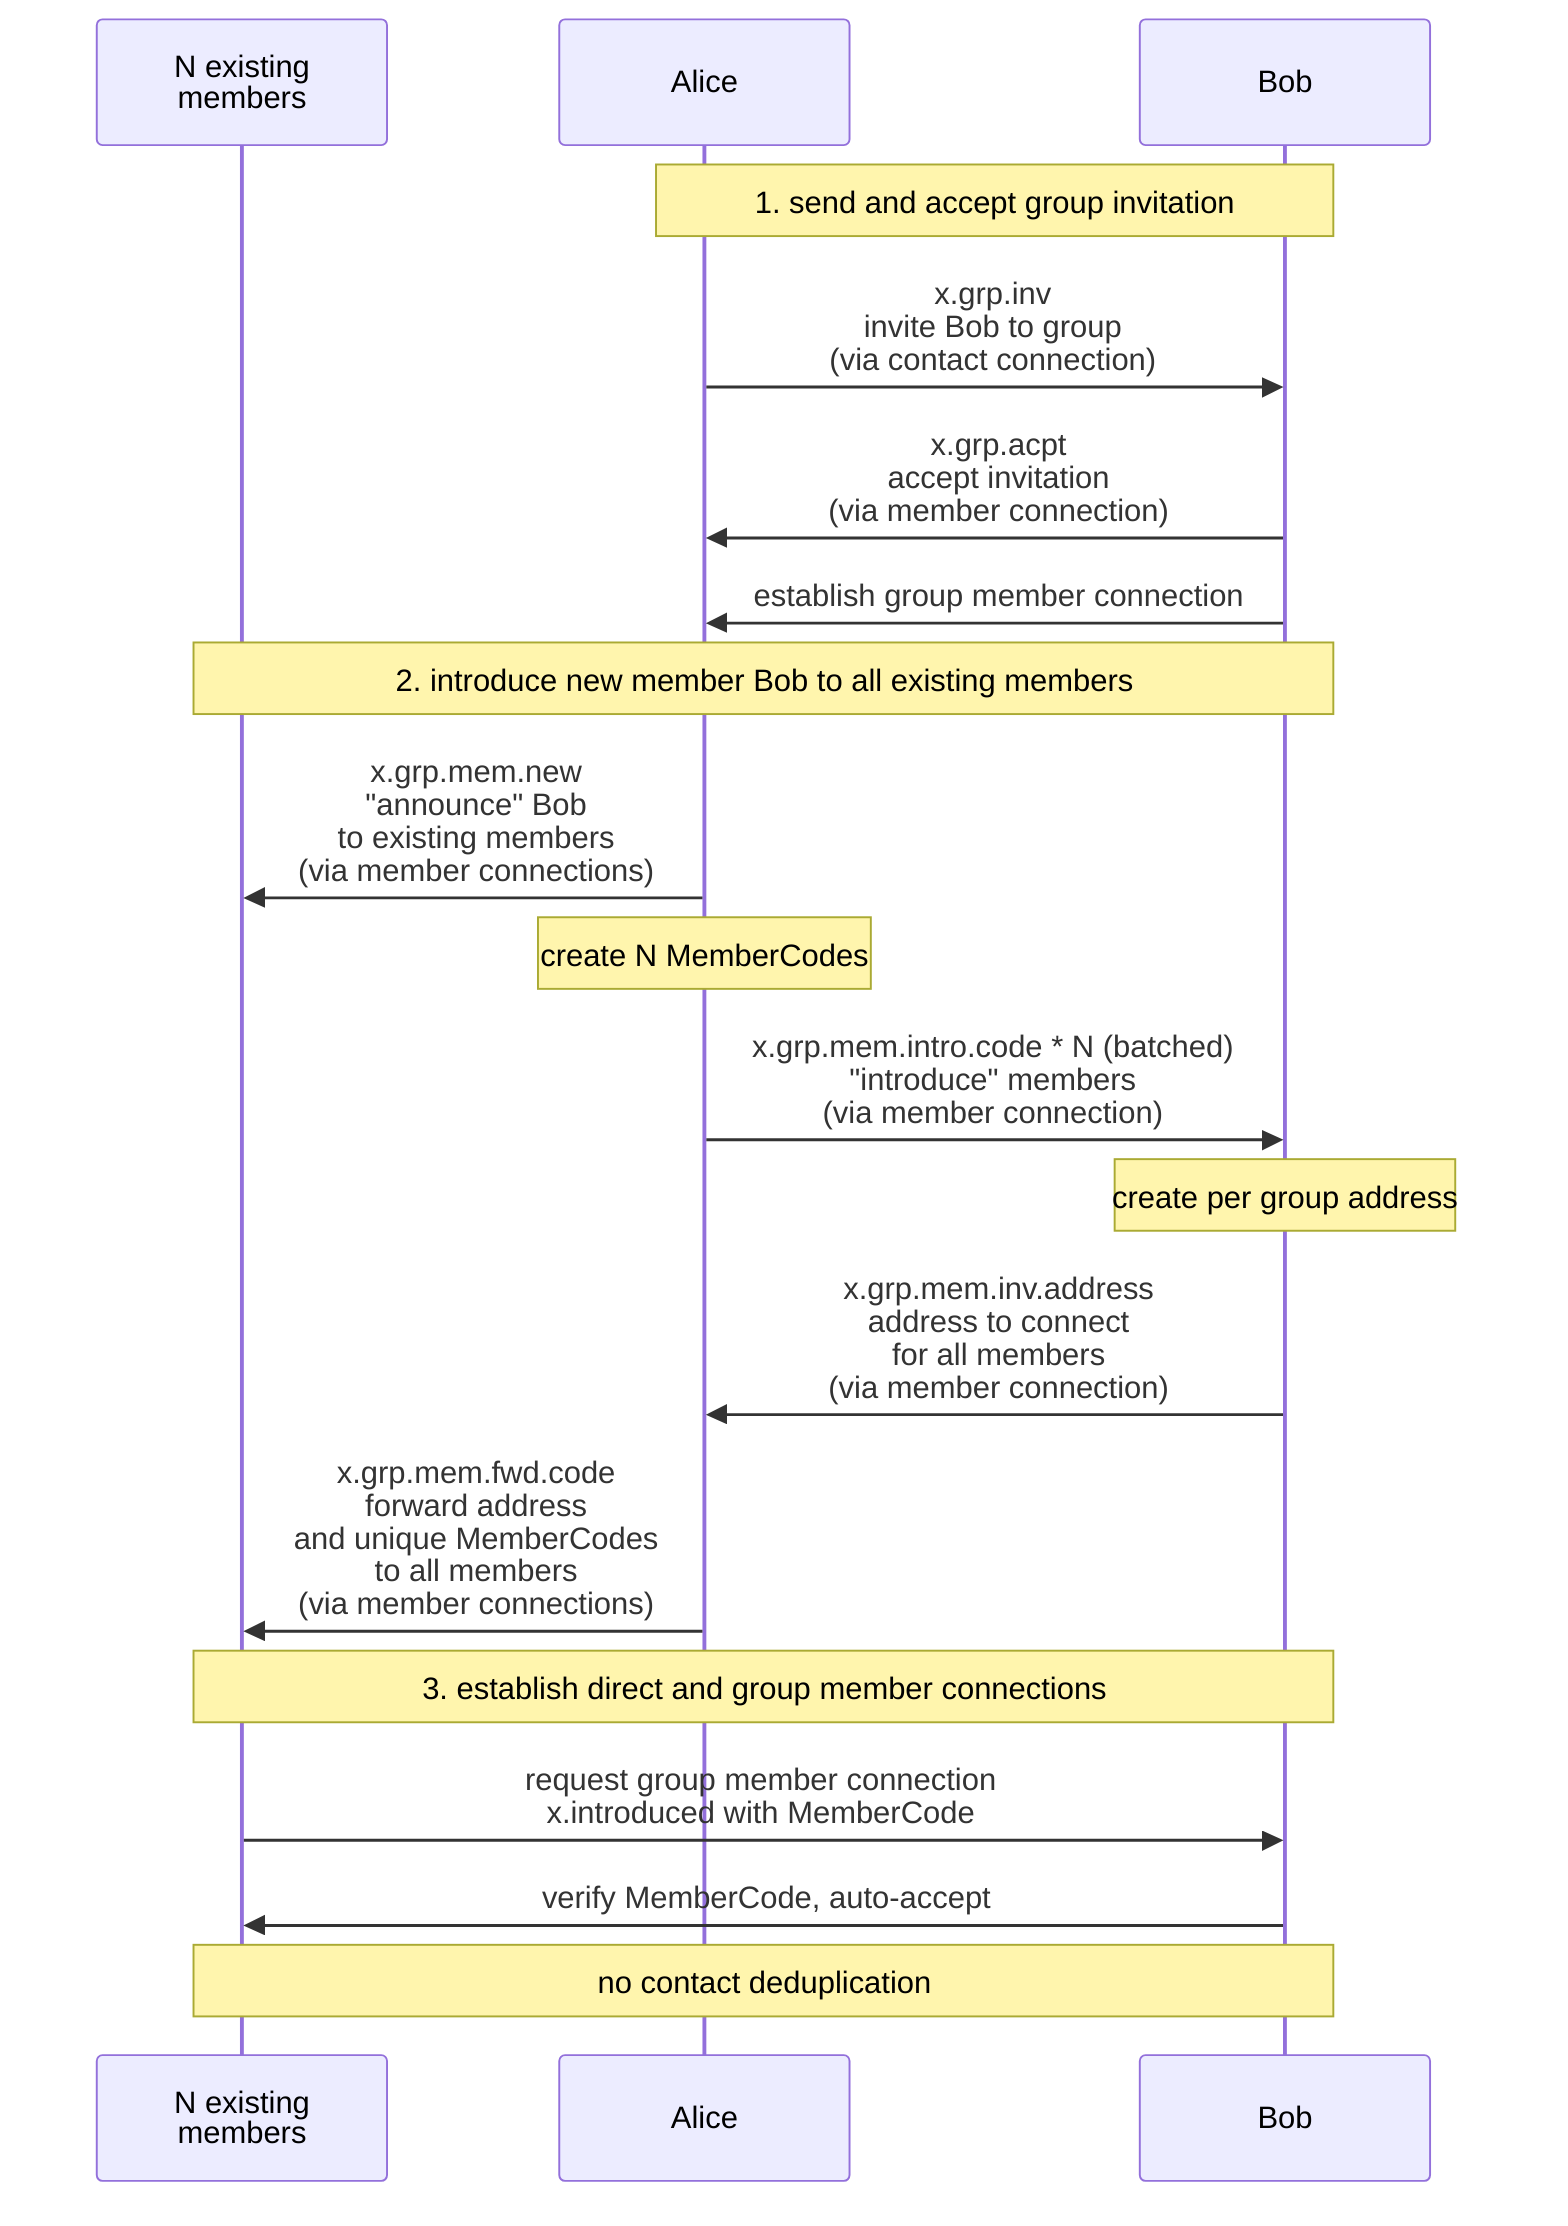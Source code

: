 sequenceDiagram
  participant M as N existing<br>members
  participant A as Alice
  participant B as Bob

  note over A, B: 1. send and accept group invitation
  A ->> B: x.grp.inv<br>invite Bob to group<br>(via contact connection)
  B ->> A: x.grp.acpt<br>accept invitation<br>(via member connection)
  B ->> A: establish group member connection

  note over M, B: 2. introduce new member Bob to all existing members
  A ->> M: x.grp.mem.new<br>"announce" Bob<br>to existing members<br>(via member connections)
  note over A: create N MemberCodes
  A ->> B: x.grp.mem.intro.code * N (batched)<br>"introduce" members<br>(via member connection)
  note over B: create per group address
  B ->> A: x.grp.mem.inv.address <br>address to connect<br>for all members<br>(via member connection)
  A ->> M: x.grp.mem.fwd.code<br>forward address<br>and unique MemberCodes<br>to all members<br>(via member connections)

  note over M, B: 3. establish direct and group member connections
  M ->> B: request group member connection<br>x.introduced with MemberCode
  B ->> M: verify MemberCode, auto-accept

  note over M, B: no contact deduplication